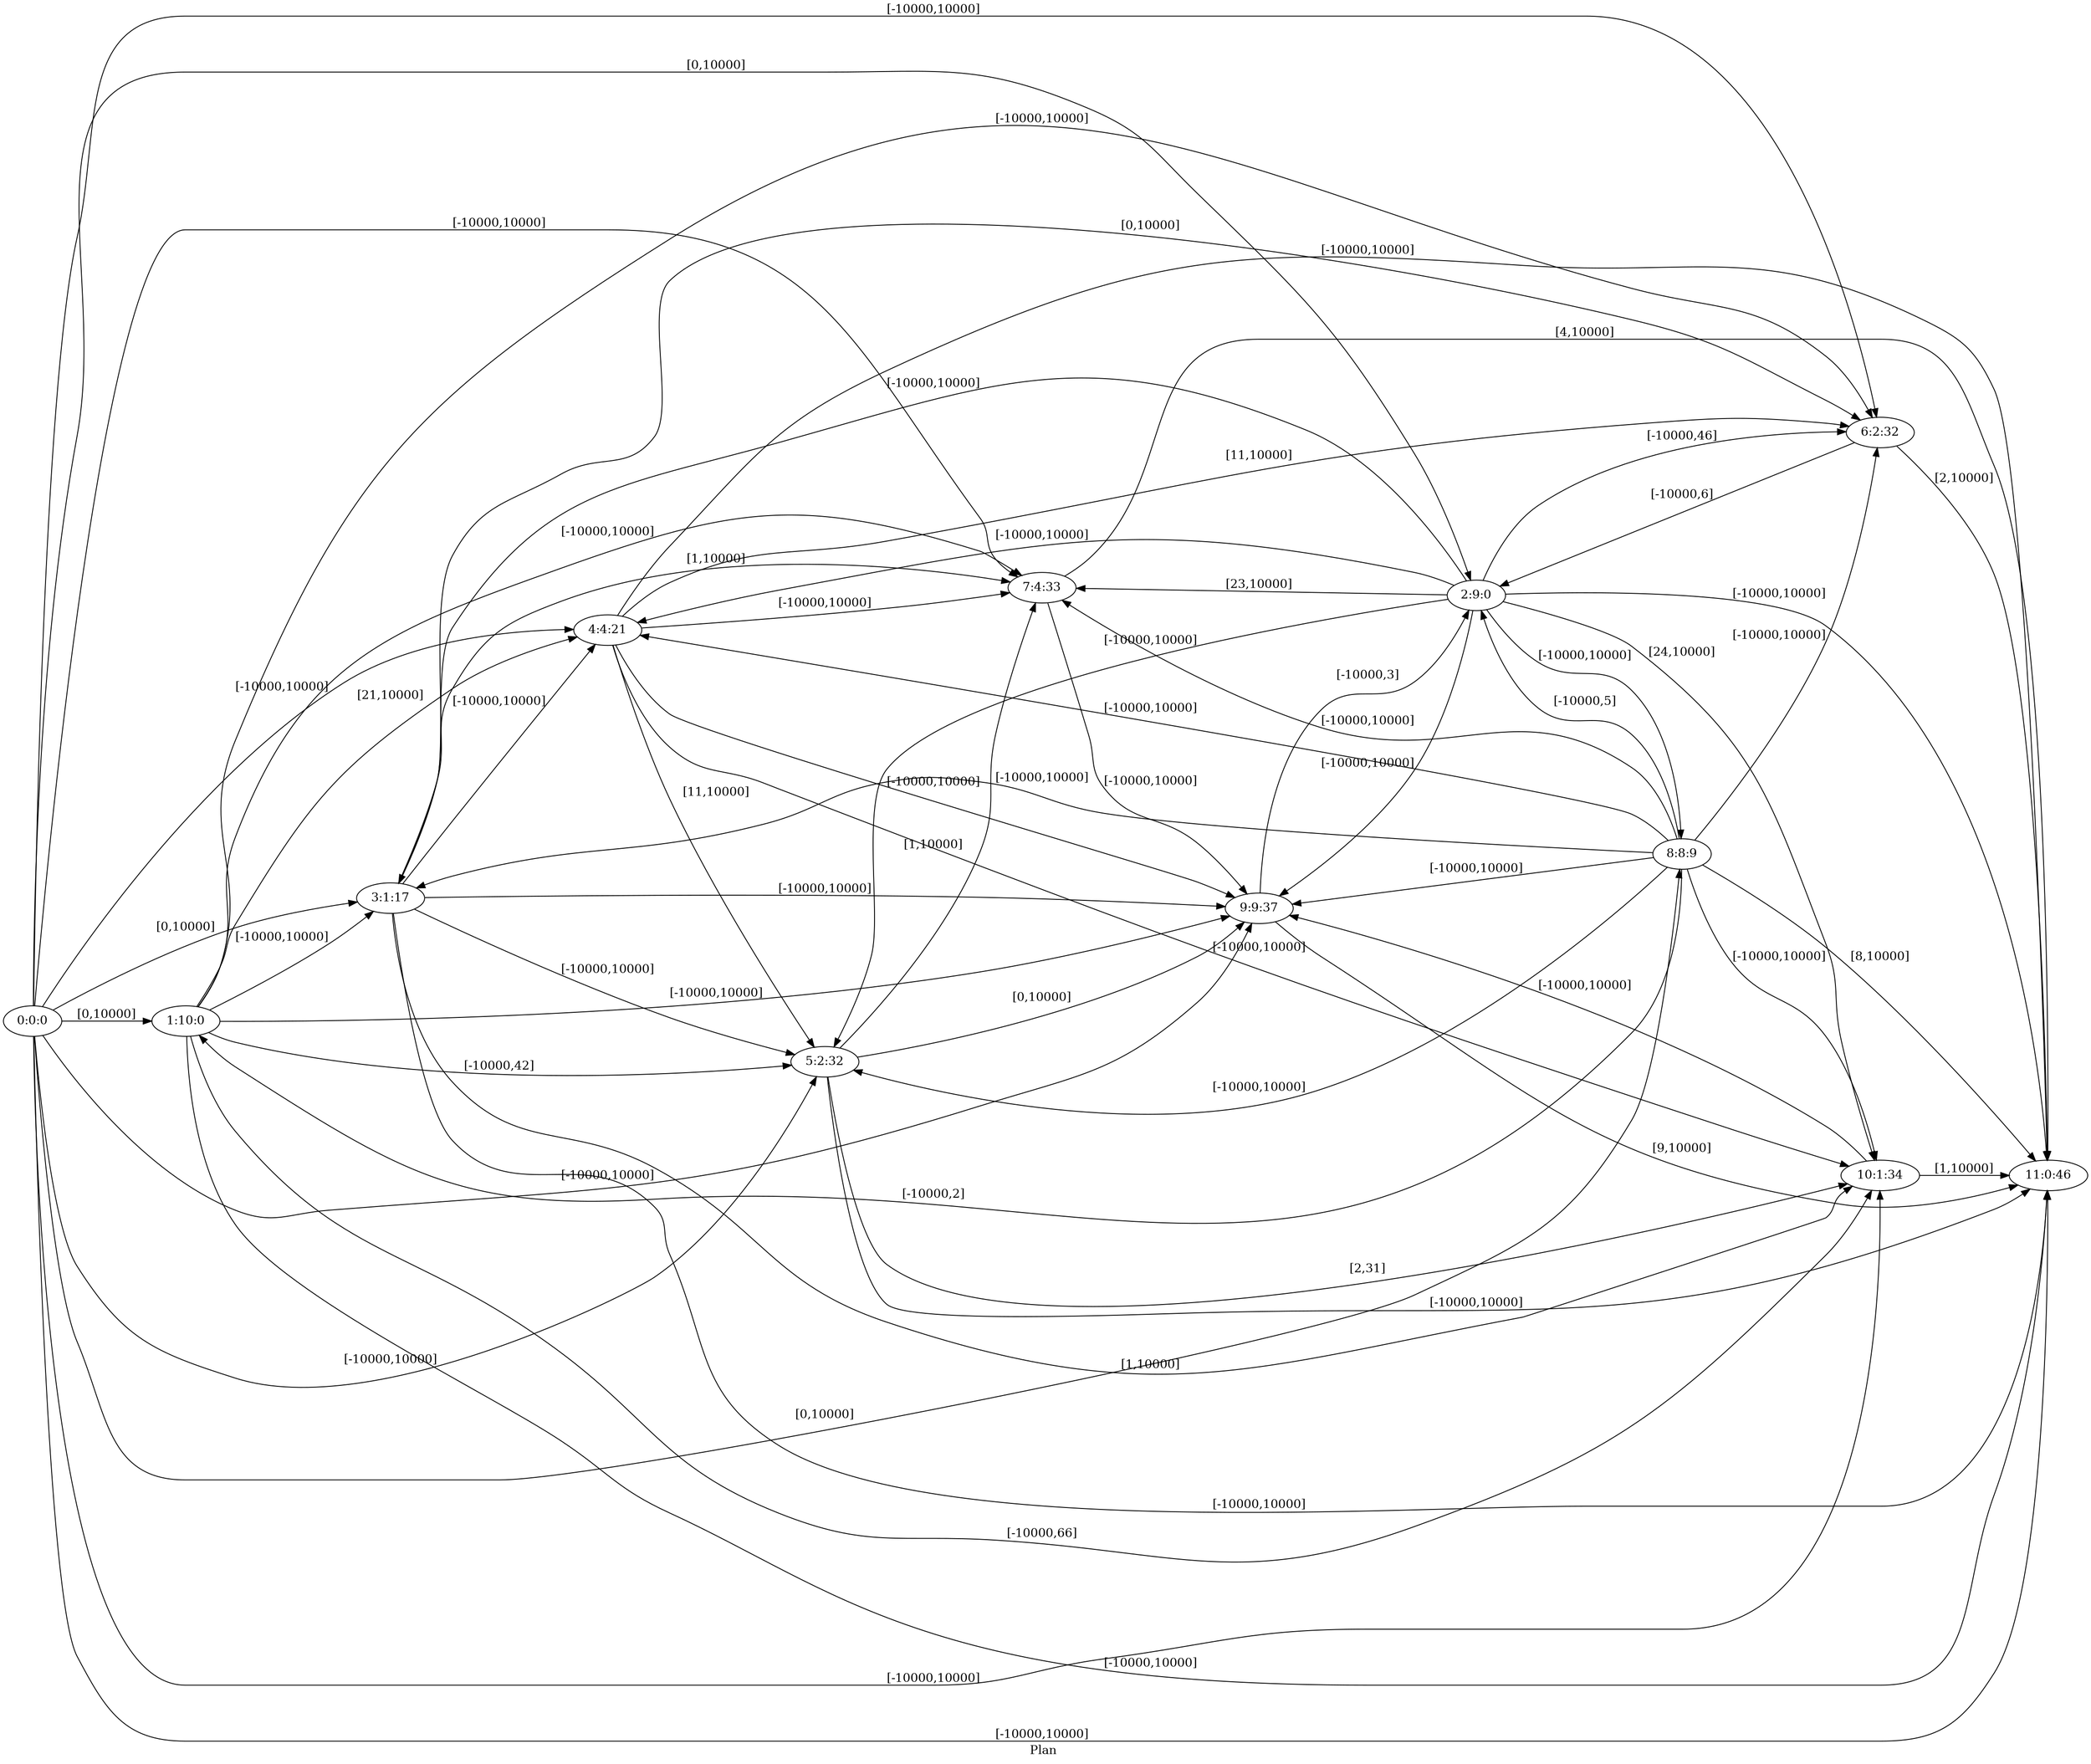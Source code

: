 digraph G {
 rankdir = LR;
 nodesep = .45; 
 size = 30;
label="Plan ";
 fldt = 0.491124;
"0:0:0"->"1:10:0"[ label = "[0,10000]"];
"0:0:0"->"2:9:0"[ label = "[0,10000]"];
"0:0:0"->"3:1:17"[ label = "[0,10000]"];
"0:0:0"->"4:4:21"[ label = "[-10000,10000]"];
"0:0:0"->"5:2:32"[ label = "[-10000,10000]"];
"0:0:0"->"6:2:32"[ label = "[-10000,10000]"];
"0:0:0"->"7:4:33"[ label = "[-10000,10000]"];
"0:0:0"->"8:8:9"[ label = "[0,10000]"];
"0:0:0"->"9:9:37"[ label = "[-10000,10000]"];
"0:0:0"->"10:1:34"[ label = "[-10000,10000]"];
"0:0:0"->"11:0:46"[ label = "[-10000,10000]"];
"1:10:0"->"3:1:17"[ label = "[-10000,10000]"];
"1:10:0"->"4:4:21"[ label = "[21,10000]"];
"1:10:0"->"5:2:32"[ label = "[-10000,42]"];
"1:10:0"->"6:2:32"[ label = "[-10000,10000]"];
"1:10:0"->"7:4:33"[ label = "[-10000,10000]"];
"1:10:0"->"9:9:37"[ label = "[-10000,10000]"];
"1:10:0"->"10:1:34"[ label = "[-10000,66]"];
"1:10:0"->"11:0:46"[ label = "[-10000,10000]"];
"2:9:0"->"3:1:17"[ label = "[-10000,10000]"];
"2:9:0"->"4:4:21"[ label = "[-10000,10000]"];
"2:9:0"->"5:2:32"[ label = "[-10000,10000]"];
"2:9:0"->"6:2:32"[ label = "[-10000,46]"];
"2:9:0"->"7:4:33"[ label = "[23,10000]"];
"2:9:0"->"8:8:9"[ label = "[-10000,10000]"];
"2:9:0"->"9:9:37"[ label = "[-10000,10000]"];
"2:9:0"->"10:1:34"[ label = "[24,10000]"];
"2:9:0"->"11:0:46"[ label = "[-10000,10000]"];
"3:1:17"->"4:4:21"[ label = "[-10000,10000]"];
"3:1:17"->"5:2:32"[ label = "[-10000,10000]"];
"3:1:17"->"6:2:32"[ label = "[0,10000]"];
"3:1:17"->"7:4:33"[ label = "[1,10000]"];
"3:1:17"->"9:9:37"[ label = "[-10000,10000]"];
"3:1:17"->"10:1:34"[ label = "[1,10000]"];
"3:1:17"->"11:0:46"[ label = "[-10000,10000]"];
"4:4:21"->"5:2:32"[ label = "[11,10000]"];
"4:4:21"->"6:2:32"[ label = "[11,10000]"];
"4:4:21"->"7:4:33"[ label = "[-10000,10000]"];
"4:4:21"->"9:9:37"[ label = "[-10000,10000]"];
"4:4:21"->"10:1:34"[ label = "[-10000,10000]"];
"4:4:21"->"11:0:46"[ label = "[-10000,10000]"];
"5:2:32"->"7:4:33"[ label = "[1,10000]"];
"5:2:32"->"9:9:37"[ label = "[0,10000]"];
"5:2:32"->"10:1:34"[ label = "[2,31]"];
"5:2:32"->"11:0:46"[ label = "[-10000,10000]"];
"6:2:32"->"2:9:0"[ label = "[-10000,6]"];
"6:2:32"->"11:0:46"[ label = "[2,10000]"];
"7:4:33"->"9:9:37"[ label = "[-10000,10000]"];
"7:4:33"->"11:0:46"[ label = "[4,10000]"];
"8:8:9"->"1:10:0"[ label = "[-10000,2]"];
"8:8:9"->"2:9:0"[ label = "[-10000,5]"];
"8:8:9"->"3:1:17"[ label = "[-10000,10000]"];
"8:8:9"->"4:4:21"[ label = "[-10000,10000]"];
"8:8:9"->"5:2:32"[ label = "[-10000,10000]"];
"8:8:9"->"6:2:32"[ label = "[-10000,10000]"];
"8:8:9"->"7:4:33"[ label = "[-10000,10000]"];
"8:8:9"->"9:9:37"[ label = "[-10000,10000]"];
"8:8:9"->"10:1:34"[ label = "[-10000,10000]"];
"8:8:9"->"11:0:46"[ label = "[8,10000]"];
"9:9:37"->"2:9:0"[ label = "[-10000,3]"];
"9:9:37"->"11:0:46"[ label = "[9,10000]"];
"10:1:34"->"9:9:37"[ label = "[-10000,10000]"];
"10:1:34"->"11:0:46"[ label = "[1,10000]"];
}
